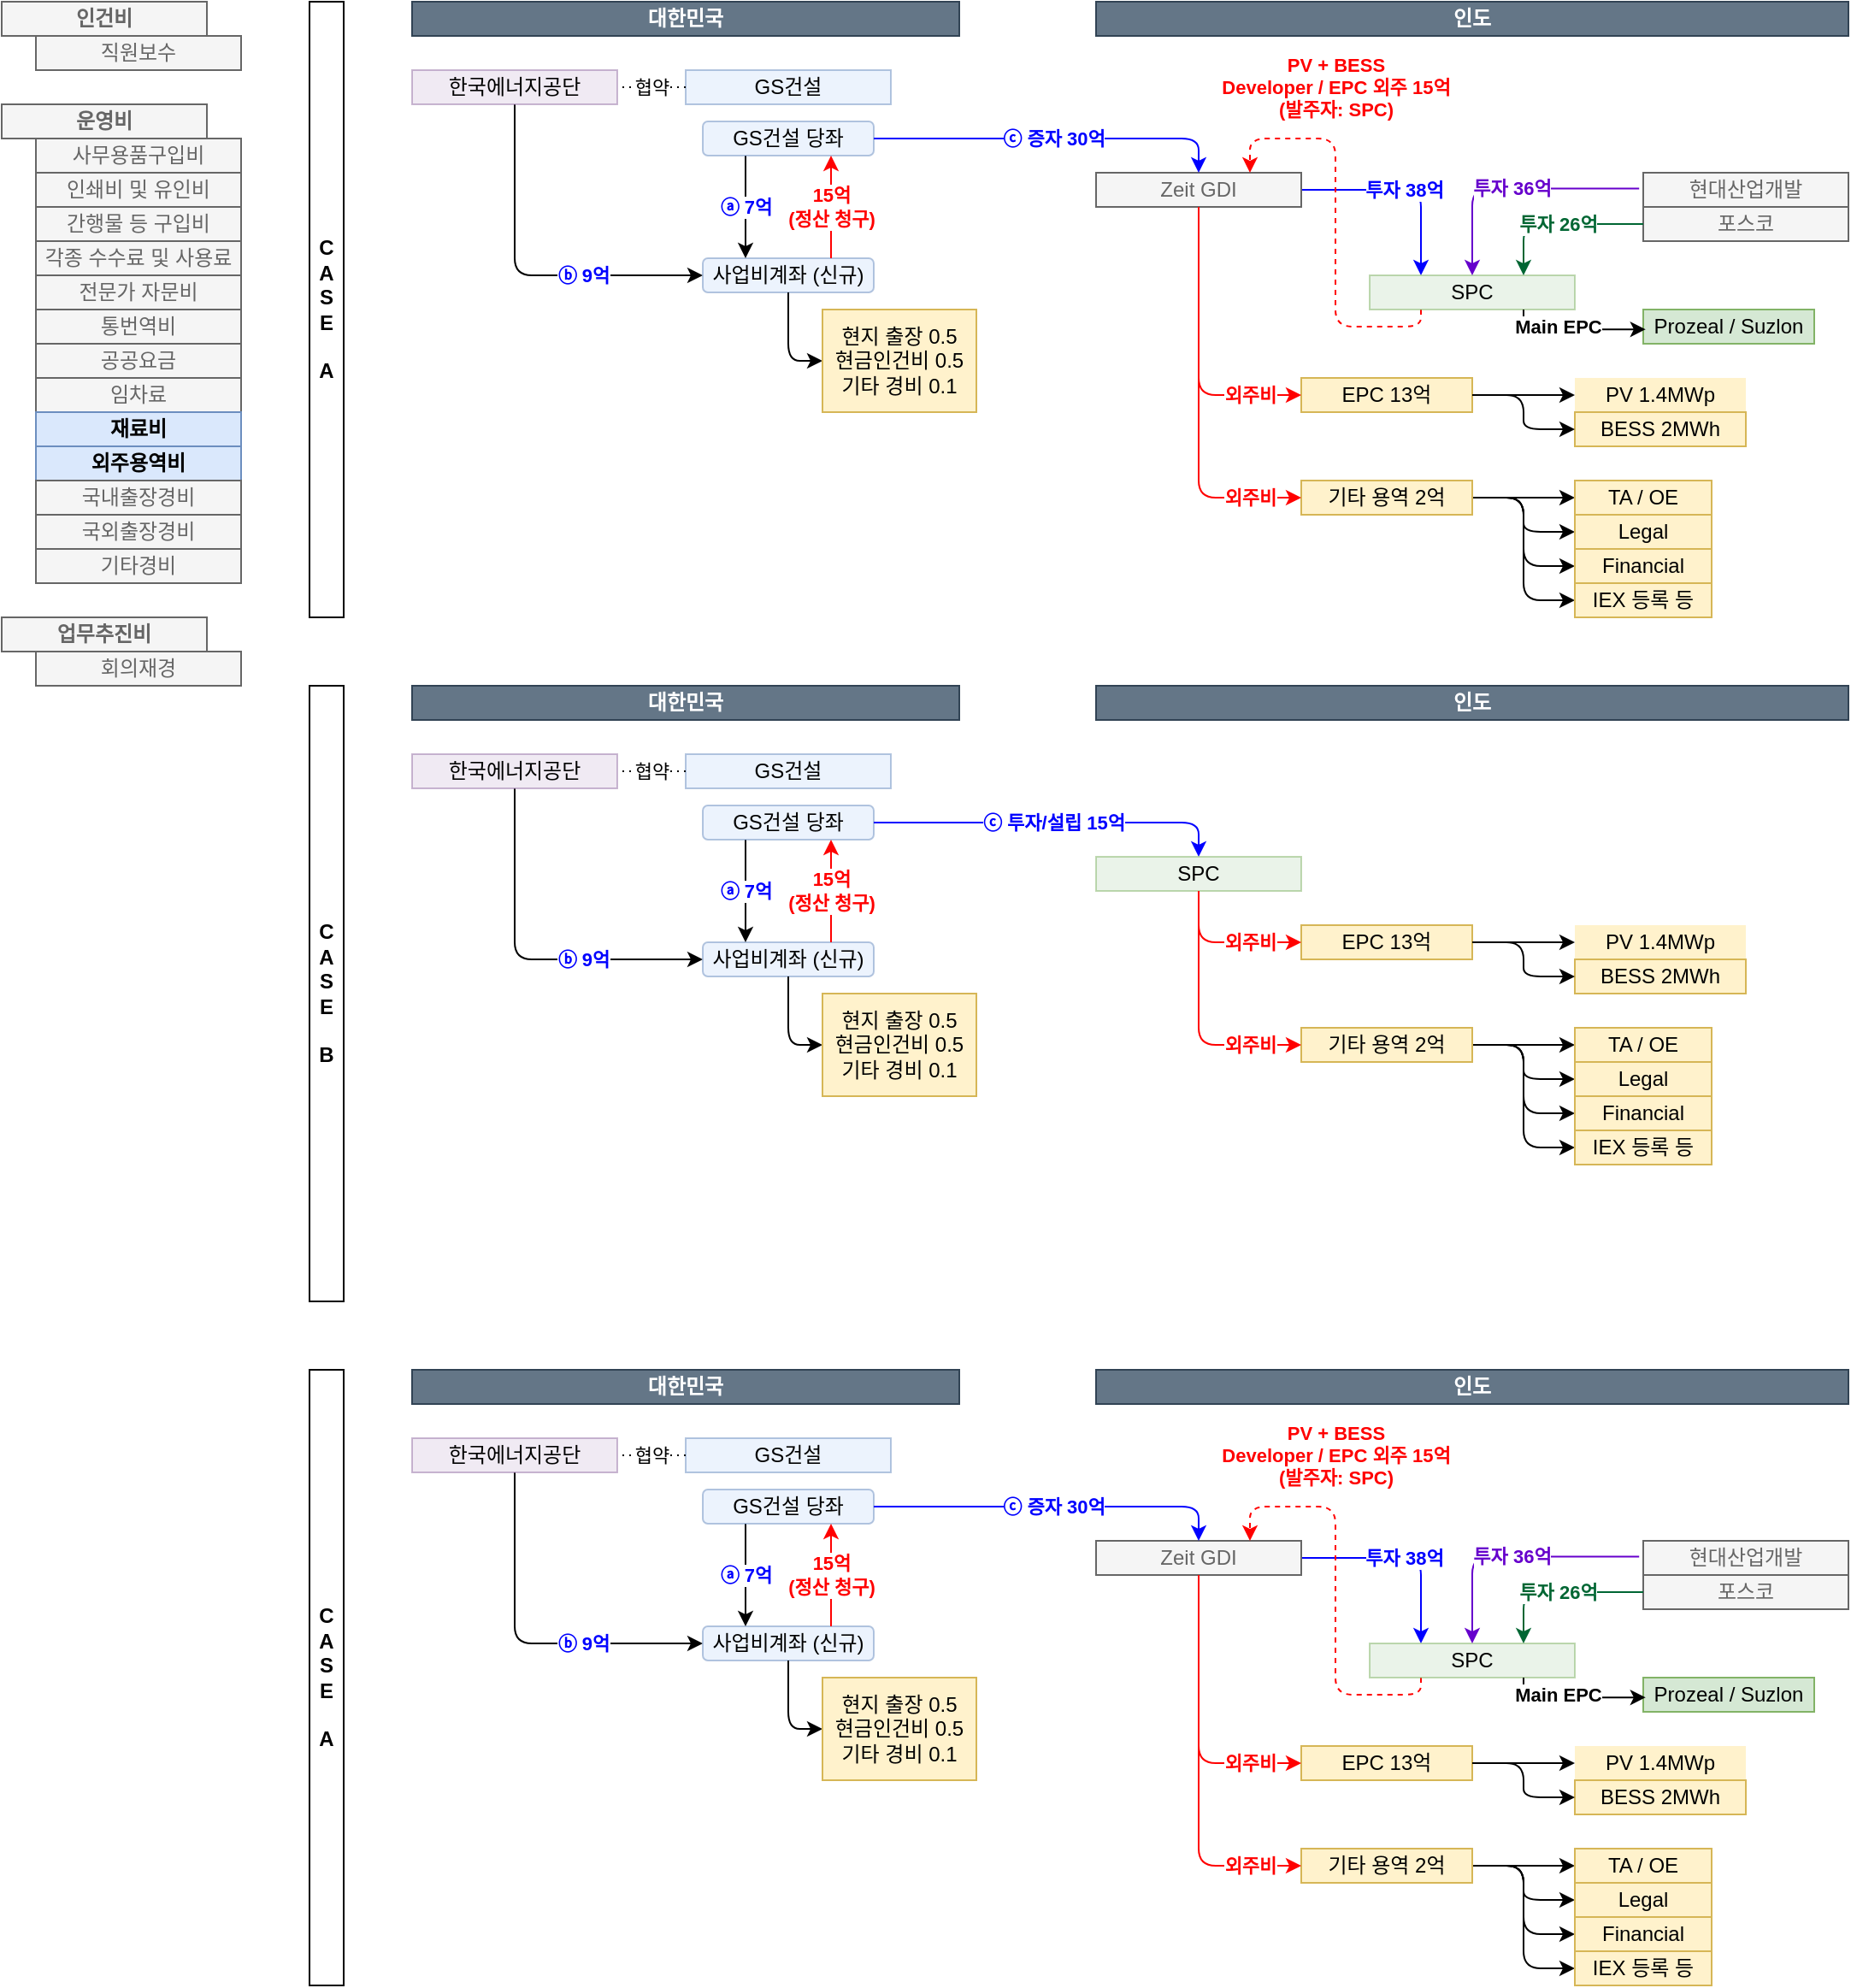 <mxfile version="28.0.7">
  <diagram name="페이지-1" id="1AdNS-nu4JP4UWB3tKoa">
    <mxGraphModel dx="2836" dy="1504" grid="1" gridSize="10" guides="1" tooltips="1" connect="1" arrows="1" fold="1" page="1" pageScale="1" pageWidth="827" pageHeight="1169" math="0" shadow="0">
      <root>
        <mxCell id="0" />
        <mxCell id="1" parent="0" />
        <mxCell id="M9BYVTbj44kcK9o-fu98-73" value="인건비" style="rounded=0;whiteSpace=wrap;html=1;fillColor=#f5f5f5;fontColor=#666666;strokeColor=#666666;fontStyle=1" vertex="1" parent="1">
          <mxGeometry x="80" y="60" width="120" height="20" as="geometry" />
        </mxCell>
        <mxCell id="M9BYVTbj44kcK9o-fu98-74" value="직원보수" style="rounded=0;whiteSpace=wrap;html=1;fillColor=#f5f5f5;fontColor=#666666;strokeColor=#666666;" vertex="1" parent="1">
          <mxGeometry x="100" y="80" width="120" height="20" as="geometry" />
        </mxCell>
        <mxCell id="M9BYVTbj44kcK9o-fu98-75" value="운영비" style="rounded=0;whiteSpace=wrap;html=1;fillColor=#f5f5f5;fontColor=#666666;strokeColor=#666666;fontStyle=1" vertex="1" parent="1">
          <mxGeometry x="80" y="120" width="120" height="20" as="geometry" />
        </mxCell>
        <mxCell id="M9BYVTbj44kcK9o-fu98-76" value="사무용품구입비" style="rounded=0;whiteSpace=wrap;html=1;fillColor=#f5f5f5;fontColor=#666666;strokeColor=#666666;" vertex="1" parent="1">
          <mxGeometry x="100" y="140" width="120" height="20" as="geometry" />
        </mxCell>
        <mxCell id="M9BYVTbj44kcK9o-fu98-77" value="인쇄비 및 유인비" style="rounded=0;whiteSpace=wrap;html=1;fillColor=#f5f5f5;fontColor=#666666;strokeColor=#666666;" vertex="1" parent="1">
          <mxGeometry x="100" y="160" width="120" height="20" as="geometry" />
        </mxCell>
        <mxCell id="M9BYVTbj44kcK9o-fu98-78" value="간행물 등 구입비" style="rounded=0;whiteSpace=wrap;html=1;fillColor=#f5f5f5;fontColor=#666666;strokeColor=#666666;" vertex="1" parent="1">
          <mxGeometry x="100" y="180" width="120" height="20" as="geometry" />
        </mxCell>
        <mxCell id="M9BYVTbj44kcK9o-fu98-79" value="각종 수수료 및 사용료" style="rounded=0;whiteSpace=wrap;html=1;fillColor=#f5f5f5;fontColor=#666666;strokeColor=#666666;" vertex="1" parent="1">
          <mxGeometry x="100" y="200" width="120" height="20" as="geometry" />
        </mxCell>
        <mxCell id="M9BYVTbj44kcK9o-fu98-80" value="전문가 자문비" style="rounded=0;whiteSpace=wrap;html=1;fillColor=#f5f5f5;fontColor=#666666;strokeColor=#666666;" vertex="1" parent="1">
          <mxGeometry x="100" y="220" width="120" height="20" as="geometry" />
        </mxCell>
        <mxCell id="M9BYVTbj44kcK9o-fu98-81" value="통번역비" style="rounded=0;whiteSpace=wrap;html=1;fillColor=#f5f5f5;fontColor=#666666;strokeColor=#666666;" vertex="1" parent="1">
          <mxGeometry x="100" y="240" width="120" height="20" as="geometry" />
        </mxCell>
        <mxCell id="M9BYVTbj44kcK9o-fu98-82" value="공공요금" style="rounded=0;whiteSpace=wrap;html=1;fillColor=#f5f5f5;fontColor=#666666;strokeColor=#666666;" vertex="1" parent="1">
          <mxGeometry x="100" y="260" width="120" height="20" as="geometry" />
        </mxCell>
        <mxCell id="M9BYVTbj44kcK9o-fu98-83" value="임차료" style="rounded=0;whiteSpace=wrap;html=1;fillColor=#f5f5f5;fontColor=#666666;strokeColor=#666666;" vertex="1" parent="1">
          <mxGeometry x="100" y="280" width="120" height="20" as="geometry" />
        </mxCell>
        <mxCell id="M9BYVTbj44kcK9o-fu98-84" value="재료비" style="rounded=0;whiteSpace=wrap;html=1;fillColor=#dae8fc;strokeColor=#6c8ebf;fontStyle=1" vertex="1" parent="1">
          <mxGeometry x="100" y="300" width="120" height="20" as="geometry" />
        </mxCell>
        <mxCell id="M9BYVTbj44kcK9o-fu98-85" value="외주용역비" style="rounded=0;whiteSpace=wrap;html=1;fillColor=#dae8fc;strokeColor=#6c8ebf;fontStyle=1" vertex="1" parent="1">
          <mxGeometry x="100" y="320" width="120" height="20" as="geometry" />
        </mxCell>
        <mxCell id="M9BYVTbj44kcK9o-fu98-86" value="국내출장경비" style="rounded=0;whiteSpace=wrap;html=1;fillColor=#f5f5f5;fontColor=#666666;strokeColor=#666666;" vertex="1" parent="1">
          <mxGeometry x="100" y="340" width="120" height="20" as="geometry" />
        </mxCell>
        <mxCell id="M9BYVTbj44kcK9o-fu98-87" value="국외출장경비" style="rounded=0;whiteSpace=wrap;html=1;fillColor=#f5f5f5;fontColor=#666666;strokeColor=#666666;" vertex="1" parent="1">
          <mxGeometry x="100" y="360" width="120" height="20" as="geometry" />
        </mxCell>
        <mxCell id="M9BYVTbj44kcK9o-fu98-88" value="기타경비" style="rounded=0;whiteSpace=wrap;html=1;fillColor=#f5f5f5;fontColor=#666666;strokeColor=#666666;" vertex="1" parent="1">
          <mxGeometry x="100" y="380" width="120" height="20" as="geometry" />
        </mxCell>
        <mxCell id="M9BYVTbj44kcK9o-fu98-89" value="업무추진비" style="rounded=0;whiteSpace=wrap;html=1;fillColor=#f5f5f5;fontColor=#666666;strokeColor=#666666;fontStyle=1" vertex="1" parent="1">
          <mxGeometry x="80" y="420" width="120" height="20" as="geometry" />
        </mxCell>
        <mxCell id="M9BYVTbj44kcK9o-fu98-90" value="회의재경" style="rounded=0;whiteSpace=wrap;html=1;fillColor=#f5f5f5;fontColor=#666666;strokeColor=#666666;" vertex="1" parent="1">
          <mxGeometry x="100" y="440" width="120" height="20" as="geometry" />
        </mxCell>
        <mxCell id="M9BYVTbj44kcK9o-fu98-91" value="GS건설" style="rounded=0;whiteSpace=wrap;html=1;fillColor=#dae8fc;strokeColor=#6c8ebf;opacity=50;" vertex="1" parent="1">
          <mxGeometry x="480" y="100" width="120" height="20" as="geometry" />
        </mxCell>
        <mxCell id="M9BYVTbj44kcK9o-fu98-92" value="ⓑ 9억" style="edgeStyle=orthogonalEdgeStyle;html=1;entryX=0;entryY=0.5;entryDx=0;entryDy=0;exitX=0.5;exitY=1;exitDx=0;exitDy=0;fontStyle=1;fontColor=#0000FF;" edge="1" parent="1" source="M9BYVTbj44kcK9o-fu98-93" target="M9BYVTbj44kcK9o-fu98-94">
          <mxGeometry x="0.333" relative="1" as="geometry">
            <mxPoint as="offset" />
          </mxGeometry>
        </mxCell>
        <mxCell id="M9BYVTbj44kcK9o-fu98-93" value="한국에너지공단" style="rounded=0;whiteSpace=wrap;html=1;fillColor=#e1d5e7;strokeColor=#9673a6;opacity=50;" vertex="1" parent="1">
          <mxGeometry x="320" y="100" width="120" height="20" as="geometry" />
        </mxCell>
        <mxCell id="M9BYVTbj44kcK9o-fu98-94" value="사업비계좌 (신규)" style="rounded=1;whiteSpace=wrap;html=1;fillColor=#dae8fc;strokeColor=#6c8ebf;opacity=50;" vertex="1" parent="1">
          <mxGeometry x="490" y="210" width="100" height="20" as="geometry" />
        </mxCell>
        <mxCell id="M9BYVTbj44kcK9o-fu98-95" value="ⓐ 7억" style="edgeStyle=none;html=1;fontStyle=1;fontColor=#0000FF;entryX=0.25;entryY=0;entryDx=0;entryDy=0;exitX=0.25;exitY=1;exitDx=0;exitDy=0;" edge="1" parent="1" source="M9BYVTbj44kcK9o-fu98-96" target="M9BYVTbj44kcK9o-fu98-94">
          <mxGeometry relative="1" as="geometry" />
        </mxCell>
        <mxCell id="M9BYVTbj44kcK9o-fu98-96" value="GS건설 당좌" style="rounded=1;whiteSpace=wrap;html=1;fillColor=#dae8fc;strokeColor=#6c8ebf;opacity=50;" vertex="1" parent="1">
          <mxGeometry x="490" y="130" width="100" height="20" as="geometry" />
        </mxCell>
        <mxCell id="M9BYVTbj44kcK9o-fu98-97" value="투자 38억" style="edgeStyle=orthogonalEdgeStyle;html=1;entryX=0.25;entryY=0;entryDx=0;entryDy=0;exitX=1;exitY=0.5;exitDx=0;exitDy=0;fontColor=#0000FF;strokeColor=#0000FF;fontStyle=1" edge="1" parent="1" source="M9BYVTbj44kcK9o-fu98-98" target="M9BYVTbj44kcK9o-fu98-105">
          <mxGeometry x="0.004" relative="1" as="geometry">
            <mxPoint as="offset" />
          </mxGeometry>
        </mxCell>
        <mxCell id="M9BYVTbj44kcK9o-fu98-98" value="Zeit GDI" style="rounded=0;whiteSpace=wrap;html=1;fillColor=#f5f5f5;fontColor=#666666;strokeColor=#666666;" vertex="1" parent="1">
          <mxGeometry x="720" y="160" width="120" height="20" as="geometry" />
        </mxCell>
        <mxCell id="M9BYVTbj44kcK9o-fu98-99" value="인도" style="rounded=0;whiteSpace=wrap;html=1;fillColor=#647687;fontColor=#ffffff;strokeColor=#314354;fontStyle=1" vertex="1" parent="1">
          <mxGeometry x="720" y="60" width="440" height="20" as="geometry" />
        </mxCell>
        <mxCell id="M9BYVTbj44kcK9o-fu98-100" value="C&lt;div&gt;A&lt;/div&gt;&lt;div&gt;S&lt;/div&gt;&lt;div&gt;E&lt;/div&gt;&lt;div&gt;&lt;br&gt;&lt;/div&gt;&lt;div&gt;A&lt;/div&gt;" style="rounded=0;whiteSpace=wrap;html=1;fontStyle=1;" vertex="1" parent="1">
          <mxGeometry x="260" y="60" width="20" height="360" as="geometry" />
        </mxCell>
        <mxCell id="M9BYVTbj44kcK9o-fu98-101" value="협약" style="endArrow=none;dashed=1;html=1;dashPattern=1 3;strokeWidth=1;entryX=1;entryY=0.5;entryDx=0;entryDy=0;exitX=0;exitY=0.5;exitDx=0;exitDy=0;" edge="1" parent="1" source="M9BYVTbj44kcK9o-fu98-91" target="M9BYVTbj44kcK9o-fu98-93">
          <mxGeometry width="50" height="50" relative="1" as="geometry">
            <mxPoint x="630" y="150" as="sourcePoint" />
            <mxPoint x="680" y="100" as="targetPoint" />
          </mxGeometry>
        </mxCell>
        <mxCell id="M9BYVTbj44kcK9o-fu98-102" value="ⓒ 증자 30억" style="edgeStyle=orthogonalEdgeStyle;html=1;exitX=1;exitY=0.5;exitDx=0;exitDy=0;entryX=0.5;entryY=0;entryDx=0;entryDy=0;strokeColor=#0000FF;fontColor=#0000FF;fontStyle=1" edge="1" parent="1" source="M9BYVTbj44kcK9o-fu98-96" target="M9BYVTbj44kcK9o-fu98-98">
          <mxGeometry x="0.002" relative="1" as="geometry">
            <mxPoint x="600" y="230" as="sourcePoint" />
            <mxPoint x="900" y="230" as="targetPoint" />
            <Array as="points">
              <mxPoint x="780" y="140" />
            </Array>
            <mxPoint as="offset" />
          </mxGeometry>
        </mxCell>
        <mxCell id="M9BYVTbj44kcK9o-fu98-103" value="&lt;b&gt;15억&lt;/b&gt;&lt;div&gt;&lt;b&gt;(정산 청구)&lt;/b&gt;&lt;/div&gt;" style="edgeStyle=none;html=1;entryX=0.75;entryY=1;entryDx=0;entryDy=0;exitX=0.75;exitY=0;exitDx=0;exitDy=0;strokeColor=#FF0000;fontColor=#FF0000;" edge="1" parent="1" source="M9BYVTbj44kcK9o-fu98-94" target="M9BYVTbj44kcK9o-fu98-96">
          <mxGeometry relative="1" as="geometry" />
        </mxCell>
        <mxCell id="M9BYVTbj44kcK9o-fu98-104" value="PV + BESS&lt;div&gt;Developer / EPC 외주 15억&lt;/div&gt;&lt;div&gt;(발주자: SPC)&lt;/div&gt;" style="edgeStyle=orthogonalEdgeStyle;html=1;entryX=0.75;entryY=0;entryDx=0;entryDy=0;exitX=0.25;exitY=1;exitDx=0;exitDy=0;dashed=1;strokeColor=#FF0000;fontColor=#FF0000;fontStyle=1" edge="1" parent="1" source="M9BYVTbj44kcK9o-fu98-105" target="M9BYVTbj44kcK9o-fu98-98">
          <mxGeometry x="0.417" y="-30" relative="1" as="geometry">
            <mxPoint x="960" y="220" as="sourcePoint" />
            <mxPoint x="810" y="150" as="targetPoint" />
            <Array as="points">
              <mxPoint x="910" y="250" />
              <mxPoint x="860" y="250" />
              <mxPoint x="860" y="140" />
              <mxPoint x="810" y="140" />
            </Array>
            <mxPoint as="offset" />
          </mxGeometry>
        </mxCell>
        <mxCell id="M9BYVTbj44kcK9o-fu98-105" value="SPC" style="rounded=0;whiteSpace=wrap;html=1;fillColor=#d5e8d4;strokeColor=#82b366;opacity=50;" vertex="1" parent="1">
          <mxGeometry x="880" y="220" width="120" height="20" as="geometry" />
        </mxCell>
        <mxCell id="M9BYVTbj44kcK9o-fu98-106" value="현대산업개발" style="rounded=0;whiteSpace=wrap;html=1;fillColor=#f5f5f5;fontColor=#666666;strokeColor=#666666;" vertex="1" parent="1">
          <mxGeometry x="1040" y="160" width="120" height="20" as="geometry" />
        </mxCell>
        <mxCell id="M9BYVTbj44kcK9o-fu98-107" value="투자 36억" style="edgeStyle=orthogonalEdgeStyle;html=1;entryX=0.5;entryY=0;entryDx=0;entryDy=0;exitX=-0.02;exitY=0.46;exitDx=0;exitDy=0;exitPerimeter=0;strokeColor=#6600CC;fontColor=#6600CC;fontStyle=1" edge="1" parent="1" source="M9BYVTbj44kcK9o-fu98-106" target="M9BYVTbj44kcK9o-fu98-105">
          <mxGeometry x="0.003" relative="1" as="geometry">
            <mxPoint x="850" y="180" as="sourcePoint" />
            <mxPoint x="880" y="230" as="targetPoint" />
            <mxPoint as="offset" />
          </mxGeometry>
        </mxCell>
        <mxCell id="M9BYVTbj44kcK9o-fu98-108" value="대한민국" style="rounded=0;whiteSpace=wrap;html=1;fillColor=#647687;fontColor=#ffffff;strokeColor=#314354;fontStyle=1" vertex="1" parent="1">
          <mxGeometry x="320" y="60" width="320" height="20" as="geometry" />
        </mxCell>
        <mxCell id="M9BYVTbj44kcK9o-fu98-109" value="PV 1.4MWp" style="rounded=0;whiteSpace=wrap;html=1;fillColor=#fff2cc;strokeColor=none;strokeWidth=1;" vertex="1" parent="1">
          <mxGeometry x="1000" y="280" width="100" height="20" as="geometry" />
        </mxCell>
        <mxCell id="M9BYVTbj44kcK9o-fu98-110" value="BESS 2MWh" style="rounded=0;whiteSpace=wrap;html=1;fillColor=#fff2cc;strokeColor=#d6b656;" vertex="1" parent="1">
          <mxGeometry x="1000" y="300" width="100" height="20" as="geometry" />
        </mxCell>
        <mxCell id="M9BYVTbj44kcK9o-fu98-111" style="edgeStyle=none;html=1;" edge="1" parent="1" source="M9BYVTbj44kcK9o-fu98-115" target="M9BYVTbj44kcK9o-fu98-116">
          <mxGeometry relative="1" as="geometry" />
        </mxCell>
        <mxCell id="M9BYVTbj44kcK9o-fu98-112" style="edgeStyle=orthogonalEdgeStyle;html=1;entryX=0;entryY=0.5;entryDx=0;entryDy=0;" edge="1" parent="1" source="M9BYVTbj44kcK9o-fu98-115" target="M9BYVTbj44kcK9o-fu98-118">
          <mxGeometry relative="1" as="geometry" />
        </mxCell>
        <mxCell id="M9BYVTbj44kcK9o-fu98-113" style="edgeStyle=orthogonalEdgeStyle;html=1;entryX=0;entryY=0.5;entryDx=0;entryDy=0;" edge="1" parent="1" source="M9BYVTbj44kcK9o-fu98-115" target="M9BYVTbj44kcK9o-fu98-117">
          <mxGeometry relative="1" as="geometry" />
        </mxCell>
        <mxCell id="M9BYVTbj44kcK9o-fu98-114" style="edgeStyle=orthogonalEdgeStyle;html=1;entryX=0;entryY=0.5;entryDx=0;entryDy=0;" edge="1" parent="1" source="M9BYVTbj44kcK9o-fu98-115" target="M9BYVTbj44kcK9o-fu98-119">
          <mxGeometry relative="1" as="geometry" />
        </mxCell>
        <mxCell id="M9BYVTbj44kcK9o-fu98-115" value="기타 용역 2억" style="rounded=0;whiteSpace=wrap;html=1;fillColor=#fff2cc;strokeColor=#d6b656;" vertex="1" parent="1">
          <mxGeometry x="840" y="340" width="100" height="20" as="geometry" />
        </mxCell>
        <mxCell id="M9BYVTbj44kcK9o-fu98-116" value="TA / OE" style="rounded=0;whiteSpace=wrap;html=1;fillColor=#fff2cc;strokeColor=#d6b656;" vertex="1" parent="1">
          <mxGeometry x="1000" y="340" width="80" height="20" as="geometry" />
        </mxCell>
        <mxCell id="M9BYVTbj44kcK9o-fu98-117" value="Financial" style="rounded=0;whiteSpace=wrap;html=1;fillColor=#fff2cc;strokeColor=#d6b656;" vertex="1" parent="1">
          <mxGeometry x="1000" y="380" width="80" height="20" as="geometry" />
        </mxCell>
        <mxCell id="M9BYVTbj44kcK9o-fu98-118" value="Legal" style="rounded=0;whiteSpace=wrap;html=1;fillColor=#fff2cc;strokeColor=#d6b656;" vertex="1" parent="1">
          <mxGeometry x="1000" y="360" width="80" height="20" as="geometry" />
        </mxCell>
        <mxCell id="M9BYVTbj44kcK9o-fu98-119" value="IEX 등록 등" style="rounded=0;whiteSpace=wrap;html=1;fillColor=#fff2cc;strokeColor=#d6b656;" vertex="1" parent="1">
          <mxGeometry x="1000" y="400" width="80" height="20" as="geometry" />
        </mxCell>
        <mxCell id="M9BYVTbj44kcK9o-fu98-120" value="EPC 13억" style="rounded=0;whiteSpace=wrap;html=1;fillColor=#fff2cc;strokeColor=#d6b656;" vertex="1" parent="1">
          <mxGeometry x="840" y="280" width="100" height="20" as="geometry" />
        </mxCell>
        <mxCell id="M9BYVTbj44kcK9o-fu98-121" style="edgeStyle=orthogonalEdgeStyle;html=1;entryX=0;entryY=0.5;entryDx=0;entryDy=0;exitX=1;exitY=0.5;exitDx=0;exitDy=0;" edge="1" parent="1" source="M9BYVTbj44kcK9o-fu98-120" target="M9BYVTbj44kcK9o-fu98-110">
          <mxGeometry relative="1" as="geometry">
            <mxPoint x="950" y="360" as="sourcePoint" />
            <mxPoint x="1010" y="380" as="targetPoint" />
          </mxGeometry>
        </mxCell>
        <mxCell id="M9BYVTbj44kcK9o-fu98-122" style="edgeStyle=orthogonalEdgeStyle;html=1;entryX=0;entryY=0.5;entryDx=0;entryDy=0;exitX=1;exitY=0.5;exitDx=0;exitDy=0;" edge="1" parent="1" source="M9BYVTbj44kcK9o-fu98-120" target="M9BYVTbj44kcK9o-fu98-109">
          <mxGeometry relative="1" as="geometry">
            <mxPoint x="950" y="300" as="sourcePoint" />
            <mxPoint x="990" y="320" as="targetPoint" />
          </mxGeometry>
        </mxCell>
        <mxCell id="M9BYVTbj44kcK9o-fu98-123" value="외주비" style="edgeStyle=orthogonalEdgeStyle;html=1;entryX=0;entryY=0.5;entryDx=0;entryDy=0;exitX=0.5;exitY=1;exitDx=0;exitDy=0;strokeColor=#FF0000;fontStyle=1;fontColor=#FF0000;" edge="1" parent="1" source="M9BYVTbj44kcK9o-fu98-98" target="M9BYVTbj44kcK9o-fu98-120">
          <mxGeometry x="0.647" relative="1" as="geometry">
            <mxPoint x="820" y="270" as="sourcePoint" />
            <mxPoint x="1010" y="310" as="targetPoint" />
            <Array as="points">
              <mxPoint x="780" y="290" />
            </Array>
            <mxPoint as="offset" />
          </mxGeometry>
        </mxCell>
        <mxCell id="M9BYVTbj44kcK9o-fu98-124" value="외주비" style="edgeStyle=orthogonalEdgeStyle;html=1;entryX=0;entryY=0.5;entryDx=0;entryDy=0;exitX=0.5;exitY=1;exitDx=0;exitDy=0;strokeColor=#FF0000;fontStyle=1;fontColor=#FF0000;" edge="1" parent="1" source="M9BYVTbj44kcK9o-fu98-98" target="M9BYVTbj44kcK9o-fu98-115">
          <mxGeometry x="0.739" relative="1" as="geometry">
            <mxPoint x="780" y="270" as="sourcePoint" />
            <mxPoint x="810" y="310" as="targetPoint" />
            <mxPoint as="offset" />
          </mxGeometry>
        </mxCell>
        <mxCell id="M9BYVTbj44kcK9o-fu98-125" value="포스코" style="rounded=0;whiteSpace=wrap;html=1;fillColor=#f5f5f5;fontColor=#666666;strokeColor=#666666;" vertex="1" parent="1">
          <mxGeometry x="1040" y="180" width="120" height="20" as="geometry" />
        </mxCell>
        <mxCell id="M9BYVTbj44kcK9o-fu98-126" value="투자 26억" style="edgeStyle=orthogonalEdgeStyle;html=1;entryX=0.75;entryY=0;entryDx=0;entryDy=0;exitX=0;exitY=0.5;exitDx=0;exitDy=0;strokeColor=#006633;fontColor=#006633;fontStyle=1" edge="1" parent="1" source="M9BYVTbj44kcK9o-fu98-125" target="M9BYVTbj44kcK9o-fu98-105">
          <mxGeometry x="0.003" relative="1" as="geometry">
            <mxPoint x="1048" y="179" as="sourcePoint" />
            <mxPoint x="950" y="230" as="targetPoint" />
            <mxPoint as="offset" />
          </mxGeometry>
        </mxCell>
        <mxCell id="M9BYVTbj44kcK9o-fu98-127" value="Prozeal / Suzlon" style="rounded=0;whiteSpace=wrap;html=1;fillColor=#d5e8d4;strokeColor=#82b366;" vertex="1" parent="1">
          <mxGeometry x="1040" y="240" width="100" height="20" as="geometry" />
        </mxCell>
        <mxCell id="M9BYVTbj44kcK9o-fu98-128" value="Main EPC" style="edgeStyle=orthogonalEdgeStyle;html=1;entryX=0.014;entryY=0.579;entryDx=0;entryDy=0;entryPerimeter=0;exitX=0.75;exitY=1;exitDx=0;exitDy=0;fontStyle=1" edge="1" parent="1" source="M9BYVTbj44kcK9o-fu98-105" target="M9BYVTbj44kcK9o-fu98-127">
          <mxGeometry x="-0.238" y="2" relative="1" as="geometry">
            <Array as="points">
              <mxPoint x="970" y="252" />
            </Array>
            <mxPoint as="offset" />
          </mxGeometry>
        </mxCell>
        <mxCell id="M9BYVTbj44kcK9o-fu98-129" value="" style="edgeStyle=orthogonalEdgeStyle;html=1;entryX=0;entryY=0.5;entryDx=0;entryDy=0;fontStyle=1;exitX=0.5;exitY=1;exitDx=0;exitDy=0;" edge="1" parent="1" source="M9BYVTbj44kcK9o-fu98-94" target="M9BYVTbj44kcK9o-fu98-130">
          <mxGeometry relative="1" as="geometry">
            <mxPoint x="520" y="260" as="sourcePoint" />
          </mxGeometry>
        </mxCell>
        <mxCell id="M9BYVTbj44kcK9o-fu98-130" value="현지 출장 0.5&lt;div&gt;현금인건비 0.5&lt;/div&gt;&lt;div&gt;기타 경비 0.1&lt;/div&gt;" style="rounded=0;whiteSpace=wrap;html=1;fillColor=#fff2cc;strokeColor=#d6b656;" vertex="1" parent="1">
          <mxGeometry x="560" y="240" width="90" height="60" as="geometry" />
        </mxCell>
        <mxCell id="M9BYVTbj44kcK9o-fu98-131" value="C&lt;div&gt;A&lt;/div&gt;&lt;div&gt;S&lt;/div&gt;&lt;div&gt;E&lt;/div&gt;&lt;div&gt;&lt;br&gt;&lt;/div&gt;&lt;div&gt;B&lt;/div&gt;" style="rounded=0;whiteSpace=wrap;html=1;fontStyle=1;" vertex="1" parent="1">
          <mxGeometry x="260" y="460" width="20" height="360" as="geometry" />
        </mxCell>
        <mxCell id="M9BYVTbj44kcK9o-fu98-132" value="GS건설" style="rounded=0;whiteSpace=wrap;html=1;fillColor=#dae8fc;strokeColor=#6c8ebf;opacity=50;" vertex="1" parent="1">
          <mxGeometry x="480" y="500" width="120" height="20" as="geometry" />
        </mxCell>
        <mxCell id="M9BYVTbj44kcK9o-fu98-133" value="ⓑ 9억" style="edgeStyle=orthogonalEdgeStyle;html=1;entryX=0;entryY=0.5;entryDx=0;entryDy=0;exitX=0.5;exitY=1;exitDx=0;exitDy=0;fontStyle=1;fontColor=#0000FF;" edge="1" parent="1" source="M9BYVTbj44kcK9o-fu98-134" target="M9BYVTbj44kcK9o-fu98-135">
          <mxGeometry x="0.333" relative="1" as="geometry">
            <mxPoint as="offset" />
          </mxGeometry>
        </mxCell>
        <mxCell id="M9BYVTbj44kcK9o-fu98-134" value="한국에너지공단" style="rounded=0;whiteSpace=wrap;html=1;fillColor=#e1d5e7;strokeColor=#9673a6;opacity=50;" vertex="1" parent="1">
          <mxGeometry x="320" y="500" width="120" height="20" as="geometry" />
        </mxCell>
        <mxCell id="M9BYVTbj44kcK9o-fu98-135" value="사업비계좌 (신규)" style="rounded=1;whiteSpace=wrap;html=1;fillColor=#dae8fc;strokeColor=#6c8ebf;opacity=50;" vertex="1" parent="1">
          <mxGeometry x="490" y="610" width="100" height="20" as="geometry" />
        </mxCell>
        <mxCell id="M9BYVTbj44kcK9o-fu98-136" value="ⓐ 7억" style="edgeStyle=none;html=1;fontStyle=1;fontColor=#0000FF;entryX=0.25;entryY=0;entryDx=0;entryDy=0;exitX=0.25;exitY=1;exitDx=0;exitDy=0;" edge="1" parent="1" source="M9BYVTbj44kcK9o-fu98-137" target="M9BYVTbj44kcK9o-fu98-135">
          <mxGeometry relative="1" as="geometry" />
        </mxCell>
        <mxCell id="M9BYVTbj44kcK9o-fu98-137" value="GS건설 당좌" style="rounded=1;whiteSpace=wrap;html=1;fillColor=#dae8fc;strokeColor=#6c8ebf;opacity=50;" vertex="1" parent="1">
          <mxGeometry x="490" y="530" width="100" height="20" as="geometry" />
        </mxCell>
        <mxCell id="M9BYVTbj44kcK9o-fu98-138" value="인도" style="rounded=0;whiteSpace=wrap;html=1;fillColor=#647687;fontColor=#ffffff;strokeColor=#314354;fontStyle=1" vertex="1" parent="1">
          <mxGeometry x="720" y="460" width="440" height="20" as="geometry" />
        </mxCell>
        <mxCell id="M9BYVTbj44kcK9o-fu98-139" value="협약" style="endArrow=none;dashed=1;html=1;dashPattern=1 3;strokeWidth=1;entryX=1;entryY=0.5;entryDx=0;entryDy=0;exitX=0;exitY=0.5;exitDx=0;exitDy=0;" edge="1" parent="1" source="M9BYVTbj44kcK9o-fu98-132" target="M9BYVTbj44kcK9o-fu98-134">
          <mxGeometry width="50" height="50" relative="1" as="geometry">
            <mxPoint x="630" y="550" as="sourcePoint" />
            <mxPoint x="680" y="500" as="targetPoint" />
          </mxGeometry>
        </mxCell>
        <mxCell id="M9BYVTbj44kcK9o-fu98-140" value="ⓒ 투자/설립 15억" style="edgeStyle=orthogonalEdgeStyle;html=1;exitX=1;exitY=0.5;exitDx=0;exitDy=0;entryX=0.5;entryY=0;entryDx=0;entryDy=0;strokeColor=#0000FF;fontColor=#0000FF;fontStyle=1" edge="1" parent="1" source="M9BYVTbj44kcK9o-fu98-137" target="M9BYVTbj44kcK9o-fu98-142">
          <mxGeometry x="0.002" relative="1" as="geometry">
            <mxPoint x="600" y="630" as="sourcePoint" />
            <mxPoint x="780" y="560" as="targetPoint" />
            <Array as="points">
              <mxPoint x="780" y="540" />
            </Array>
            <mxPoint as="offset" />
          </mxGeometry>
        </mxCell>
        <mxCell id="M9BYVTbj44kcK9o-fu98-141" value="&lt;b&gt;15억&lt;/b&gt;&lt;div&gt;&lt;b&gt;(정산 청구)&lt;/b&gt;&lt;/div&gt;" style="edgeStyle=none;html=1;entryX=0.75;entryY=1;entryDx=0;entryDy=0;exitX=0.75;exitY=0;exitDx=0;exitDy=0;strokeColor=#FF0000;fontColor=#FF0000;" edge="1" parent="1" source="M9BYVTbj44kcK9o-fu98-135" target="M9BYVTbj44kcK9o-fu98-137">
          <mxGeometry relative="1" as="geometry" />
        </mxCell>
        <mxCell id="M9BYVTbj44kcK9o-fu98-142" value="SPC" style="rounded=0;whiteSpace=wrap;html=1;fillColor=#d5e8d4;strokeColor=#82b366;opacity=50;" vertex="1" parent="1">
          <mxGeometry x="720" y="560" width="120" height="20" as="geometry" />
        </mxCell>
        <mxCell id="M9BYVTbj44kcK9o-fu98-143" value="대한민국" style="rounded=0;whiteSpace=wrap;html=1;fillColor=#647687;fontColor=#ffffff;strokeColor=#314354;fontStyle=1" vertex="1" parent="1">
          <mxGeometry x="320" y="460" width="320" height="20" as="geometry" />
        </mxCell>
        <mxCell id="M9BYVTbj44kcK9o-fu98-144" value="PV 1.4MWp" style="rounded=0;whiteSpace=wrap;html=1;fillColor=#fff2cc;strokeColor=none;strokeWidth=1;" vertex="1" parent="1">
          <mxGeometry x="1000" y="600" width="100" height="20" as="geometry" />
        </mxCell>
        <mxCell id="M9BYVTbj44kcK9o-fu98-145" value="BESS 2MWh" style="rounded=0;whiteSpace=wrap;html=1;fillColor=#fff2cc;strokeColor=#d6b656;" vertex="1" parent="1">
          <mxGeometry x="1000" y="620" width="100" height="20" as="geometry" />
        </mxCell>
        <mxCell id="M9BYVTbj44kcK9o-fu98-146" style="edgeStyle=none;html=1;" edge="1" parent="1" source="M9BYVTbj44kcK9o-fu98-150" target="M9BYVTbj44kcK9o-fu98-151">
          <mxGeometry relative="1" as="geometry" />
        </mxCell>
        <mxCell id="M9BYVTbj44kcK9o-fu98-147" style="edgeStyle=orthogonalEdgeStyle;html=1;entryX=0;entryY=0.5;entryDx=0;entryDy=0;" edge="1" parent="1" source="M9BYVTbj44kcK9o-fu98-150" target="M9BYVTbj44kcK9o-fu98-153">
          <mxGeometry relative="1" as="geometry" />
        </mxCell>
        <mxCell id="M9BYVTbj44kcK9o-fu98-148" style="edgeStyle=orthogonalEdgeStyle;html=1;entryX=0;entryY=0.5;entryDx=0;entryDy=0;" edge="1" parent="1" source="M9BYVTbj44kcK9o-fu98-150" target="M9BYVTbj44kcK9o-fu98-152">
          <mxGeometry relative="1" as="geometry" />
        </mxCell>
        <mxCell id="M9BYVTbj44kcK9o-fu98-149" style="edgeStyle=orthogonalEdgeStyle;html=1;entryX=0;entryY=0.5;entryDx=0;entryDy=0;" edge="1" parent="1" source="M9BYVTbj44kcK9o-fu98-150" target="M9BYVTbj44kcK9o-fu98-154">
          <mxGeometry relative="1" as="geometry" />
        </mxCell>
        <mxCell id="M9BYVTbj44kcK9o-fu98-150" value="기타 용역 2억" style="rounded=0;whiteSpace=wrap;html=1;fillColor=#fff2cc;strokeColor=#d6b656;" vertex="1" parent="1">
          <mxGeometry x="840" y="660" width="100" height="20" as="geometry" />
        </mxCell>
        <mxCell id="M9BYVTbj44kcK9o-fu98-151" value="TA / OE" style="rounded=0;whiteSpace=wrap;html=1;fillColor=#fff2cc;strokeColor=#d6b656;" vertex="1" parent="1">
          <mxGeometry x="1000" y="660" width="80" height="20" as="geometry" />
        </mxCell>
        <mxCell id="M9BYVTbj44kcK9o-fu98-152" value="Financial" style="rounded=0;whiteSpace=wrap;html=1;fillColor=#fff2cc;strokeColor=#d6b656;" vertex="1" parent="1">
          <mxGeometry x="1000" y="700" width="80" height="20" as="geometry" />
        </mxCell>
        <mxCell id="M9BYVTbj44kcK9o-fu98-153" value="Legal" style="rounded=0;whiteSpace=wrap;html=1;fillColor=#fff2cc;strokeColor=#d6b656;" vertex="1" parent="1">
          <mxGeometry x="1000" y="680" width="80" height="20" as="geometry" />
        </mxCell>
        <mxCell id="M9BYVTbj44kcK9o-fu98-154" value="IEX 등록 등" style="rounded=0;whiteSpace=wrap;html=1;fillColor=#fff2cc;strokeColor=#d6b656;" vertex="1" parent="1">
          <mxGeometry x="1000" y="720" width="80" height="20" as="geometry" />
        </mxCell>
        <mxCell id="M9BYVTbj44kcK9o-fu98-155" value="EPC 13억" style="rounded=0;whiteSpace=wrap;html=1;fillColor=#fff2cc;strokeColor=#d6b656;" vertex="1" parent="1">
          <mxGeometry x="840" y="600" width="100" height="20" as="geometry" />
        </mxCell>
        <mxCell id="M9BYVTbj44kcK9o-fu98-156" style="edgeStyle=orthogonalEdgeStyle;html=1;entryX=0;entryY=0.5;entryDx=0;entryDy=0;exitX=1;exitY=0.5;exitDx=0;exitDy=0;" edge="1" parent="1" source="M9BYVTbj44kcK9o-fu98-155" target="M9BYVTbj44kcK9o-fu98-145">
          <mxGeometry relative="1" as="geometry">
            <mxPoint x="950" y="680" as="sourcePoint" />
            <mxPoint x="1010" y="700" as="targetPoint" />
          </mxGeometry>
        </mxCell>
        <mxCell id="M9BYVTbj44kcK9o-fu98-157" style="edgeStyle=orthogonalEdgeStyle;html=1;entryX=0;entryY=0.5;entryDx=0;entryDy=0;exitX=1;exitY=0.5;exitDx=0;exitDy=0;" edge="1" parent="1" source="M9BYVTbj44kcK9o-fu98-155" target="M9BYVTbj44kcK9o-fu98-144">
          <mxGeometry relative="1" as="geometry">
            <mxPoint x="950" y="620" as="sourcePoint" />
            <mxPoint x="990" y="640" as="targetPoint" />
          </mxGeometry>
        </mxCell>
        <mxCell id="M9BYVTbj44kcK9o-fu98-158" value="외주비" style="edgeStyle=orthogonalEdgeStyle;html=1;entryX=0;entryY=0.5;entryDx=0;entryDy=0;strokeColor=#FF0000;fontStyle=1;exitX=0.5;exitY=1;exitDx=0;exitDy=0;fontColor=#FF0000;" edge="1" parent="1" source="M9BYVTbj44kcK9o-fu98-142" target="M9BYVTbj44kcK9o-fu98-155">
          <mxGeometry x="0.333" relative="1" as="geometry">
            <mxPoint x="780" y="580" as="sourcePoint" />
            <mxPoint x="1010" y="710" as="targetPoint" />
            <Array as="points">
              <mxPoint x="780" y="610" />
            </Array>
            <mxPoint as="offset" />
          </mxGeometry>
        </mxCell>
        <mxCell id="M9BYVTbj44kcK9o-fu98-159" value="외주비" style="edgeStyle=orthogonalEdgeStyle;html=1;entryX=0;entryY=0.5;entryDx=0;entryDy=0;exitX=0.5;exitY=1;exitDx=0;exitDy=0;strokeColor=#FF0000;fontStyle=1;fontColor=#FF0000;" edge="1" parent="1" source="M9BYVTbj44kcK9o-fu98-142" target="M9BYVTbj44kcK9o-fu98-150">
          <mxGeometry x="0.6" relative="1" as="geometry">
            <mxPoint x="780" y="580" as="sourcePoint" />
            <mxPoint x="810" y="710" as="targetPoint" />
            <Array as="points">
              <mxPoint x="780" y="670" />
            </Array>
            <mxPoint as="offset" />
          </mxGeometry>
        </mxCell>
        <mxCell id="M9BYVTbj44kcK9o-fu98-160" value="" style="edgeStyle=orthogonalEdgeStyle;html=1;entryX=0;entryY=0.5;entryDx=0;entryDy=0;fontStyle=1;exitX=0.5;exitY=1;exitDx=0;exitDy=0;" edge="1" parent="1" source="M9BYVTbj44kcK9o-fu98-135" target="M9BYVTbj44kcK9o-fu98-161">
          <mxGeometry relative="1" as="geometry">
            <mxPoint x="520" y="660" as="sourcePoint" />
          </mxGeometry>
        </mxCell>
        <mxCell id="M9BYVTbj44kcK9o-fu98-161" value="현지 출장 0.5&lt;div&gt;현금인건비 0.5&lt;/div&gt;&lt;div&gt;기타 경비 0.1&lt;/div&gt;" style="rounded=0;whiteSpace=wrap;html=1;fillColor=#fff2cc;strokeColor=#d6b656;" vertex="1" parent="1">
          <mxGeometry x="560" y="640" width="90" height="60" as="geometry" />
        </mxCell>
        <mxCell id="M9BYVTbj44kcK9o-fu98-162" value="GS건설" style="rounded=0;whiteSpace=wrap;html=1;fillColor=#dae8fc;strokeColor=#6c8ebf;opacity=50;" vertex="1" parent="1">
          <mxGeometry x="480" y="900" width="120" height="20" as="geometry" />
        </mxCell>
        <mxCell id="M9BYVTbj44kcK9o-fu98-163" value="ⓑ 9억" style="edgeStyle=orthogonalEdgeStyle;html=1;entryX=0;entryY=0.5;entryDx=0;entryDy=0;exitX=0.5;exitY=1;exitDx=0;exitDy=0;fontStyle=1;fontColor=#0000FF;" edge="1" parent="1" source="M9BYVTbj44kcK9o-fu98-164" target="M9BYVTbj44kcK9o-fu98-165">
          <mxGeometry x="0.333" relative="1" as="geometry">
            <mxPoint as="offset" />
          </mxGeometry>
        </mxCell>
        <mxCell id="M9BYVTbj44kcK9o-fu98-164" value="한국에너지공단" style="rounded=0;whiteSpace=wrap;html=1;fillColor=#e1d5e7;strokeColor=#9673a6;opacity=50;" vertex="1" parent="1">
          <mxGeometry x="320" y="900" width="120" height="20" as="geometry" />
        </mxCell>
        <mxCell id="M9BYVTbj44kcK9o-fu98-165" value="사업비계좌 (신규)" style="rounded=1;whiteSpace=wrap;html=1;fillColor=#dae8fc;strokeColor=#6c8ebf;opacity=50;" vertex="1" parent="1">
          <mxGeometry x="490" y="1010" width="100" height="20" as="geometry" />
        </mxCell>
        <mxCell id="M9BYVTbj44kcK9o-fu98-166" value="ⓐ 7억" style="edgeStyle=none;html=1;fontStyle=1;fontColor=#0000FF;entryX=0.25;entryY=0;entryDx=0;entryDy=0;exitX=0.25;exitY=1;exitDx=0;exitDy=0;" edge="1" parent="1" source="M9BYVTbj44kcK9o-fu98-167" target="M9BYVTbj44kcK9o-fu98-165">
          <mxGeometry relative="1" as="geometry" />
        </mxCell>
        <mxCell id="M9BYVTbj44kcK9o-fu98-167" value="GS건설 당좌" style="rounded=1;whiteSpace=wrap;html=1;fillColor=#dae8fc;strokeColor=#6c8ebf;opacity=50;" vertex="1" parent="1">
          <mxGeometry x="490" y="930" width="100" height="20" as="geometry" />
        </mxCell>
        <mxCell id="M9BYVTbj44kcK9o-fu98-168" value="투자 38억" style="edgeStyle=orthogonalEdgeStyle;html=1;entryX=0.25;entryY=0;entryDx=0;entryDy=0;exitX=1;exitY=0.5;exitDx=0;exitDy=0;fontColor=#0000FF;strokeColor=#0000FF;fontStyle=1" edge="1" parent="1" source="M9BYVTbj44kcK9o-fu98-169" target="M9BYVTbj44kcK9o-fu98-176">
          <mxGeometry x="0.004" relative="1" as="geometry">
            <mxPoint as="offset" />
          </mxGeometry>
        </mxCell>
        <mxCell id="M9BYVTbj44kcK9o-fu98-169" value="Zeit GDI" style="rounded=0;whiteSpace=wrap;html=1;fillColor=#f5f5f5;fontColor=#666666;strokeColor=#666666;" vertex="1" parent="1">
          <mxGeometry x="720" y="960" width="120" height="20" as="geometry" />
        </mxCell>
        <mxCell id="M9BYVTbj44kcK9o-fu98-170" value="인도" style="rounded=0;whiteSpace=wrap;html=1;fillColor=#647687;fontColor=#ffffff;strokeColor=#314354;fontStyle=1" vertex="1" parent="1">
          <mxGeometry x="720" y="860" width="440" height="20" as="geometry" />
        </mxCell>
        <mxCell id="M9BYVTbj44kcK9o-fu98-171" value="C&lt;div&gt;A&lt;/div&gt;&lt;div&gt;S&lt;/div&gt;&lt;div&gt;E&lt;/div&gt;&lt;div&gt;&lt;br&gt;&lt;/div&gt;&lt;div&gt;A&lt;/div&gt;" style="rounded=0;whiteSpace=wrap;html=1;fontStyle=1;" vertex="1" parent="1">
          <mxGeometry x="260" y="860" width="20" height="360" as="geometry" />
        </mxCell>
        <mxCell id="M9BYVTbj44kcK9o-fu98-172" value="협약" style="endArrow=none;dashed=1;html=1;dashPattern=1 3;strokeWidth=1;entryX=1;entryY=0.5;entryDx=0;entryDy=0;exitX=0;exitY=0.5;exitDx=0;exitDy=0;" edge="1" parent="1" source="M9BYVTbj44kcK9o-fu98-162" target="M9BYVTbj44kcK9o-fu98-164">
          <mxGeometry width="50" height="50" relative="1" as="geometry">
            <mxPoint x="630" y="950" as="sourcePoint" />
            <mxPoint x="680" y="900" as="targetPoint" />
          </mxGeometry>
        </mxCell>
        <mxCell id="M9BYVTbj44kcK9o-fu98-173" value="ⓒ 증자 30억" style="edgeStyle=orthogonalEdgeStyle;html=1;exitX=1;exitY=0.5;exitDx=0;exitDy=0;entryX=0.5;entryY=0;entryDx=0;entryDy=0;strokeColor=#0000FF;fontColor=#0000FF;fontStyle=1" edge="1" parent="1" source="M9BYVTbj44kcK9o-fu98-167" target="M9BYVTbj44kcK9o-fu98-169">
          <mxGeometry x="0.002" relative="1" as="geometry">
            <mxPoint x="600" y="1030" as="sourcePoint" />
            <mxPoint x="900" y="1030" as="targetPoint" />
            <Array as="points">
              <mxPoint x="780" y="940" />
            </Array>
            <mxPoint as="offset" />
          </mxGeometry>
        </mxCell>
        <mxCell id="M9BYVTbj44kcK9o-fu98-174" value="&lt;b&gt;15억&lt;/b&gt;&lt;div&gt;&lt;b&gt;(정산 청구)&lt;/b&gt;&lt;/div&gt;" style="edgeStyle=none;html=1;entryX=0.75;entryY=1;entryDx=0;entryDy=0;exitX=0.75;exitY=0;exitDx=0;exitDy=0;strokeColor=#FF0000;fontColor=#FF0000;" edge="1" parent="1" source="M9BYVTbj44kcK9o-fu98-165" target="M9BYVTbj44kcK9o-fu98-167">
          <mxGeometry relative="1" as="geometry" />
        </mxCell>
        <mxCell id="M9BYVTbj44kcK9o-fu98-175" value="PV + BESS&lt;div&gt;Developer / EPC 외주 15억&lt;/div&gt;&lt;div&gt;(발주자: SPC)&lt;/div&gt;" style="edgeStyle=orthogonalEdgeStyle;html=1;entryX=0.75;entryY=0;entryDx=0;entryDy=0;exitX=0.25;exitY=1;exitDx=0;exitDy=0;dashed=1;strokeColor=#FF0000;fontColor=#FF0000;fontStyle=1" edge="1" parent="1" source="M9BYVTbj44kcK9o-fu98-176" target="M9BYVTbj44kcK9o-fu98-169">
          <mxGeometry x="0.417" y="-30" relative="1" as="geometry">
            <mxPoint x="960" y="1020" as="sourcePoint" />
            <mxPoint x="810" y="950" as="targetPoint" />
            <Array as="points">
              <mxPoint x="910" y="1050" />
              <mxPoint x="860" y="1050" />
              <mxPoint x="860" y="940" />
              <mxPoint x="810" y="940" />
            </Array>
            <mxPoint as="offset" />
          </mxGeometry>
        </mxCell>
        <mxCell id="M9BYVTbj44kcK9o-fu98-176" value="SPC" style="rounded=0;whiteSpace=wrap;html=1;fillColor=#d5e8d4;strokeColor=#82b366;opacity=50;" vertex="1" parent="1">
          <mxGeometry x="880" y="1020" width="120" height="20" as="geometry" />
        </mxCell>
        <mxCell id="M9BYVTbj44kcK9o-fu98-177" value="현대산업개발" style="rounded=0;whiteSpace=wrap;html=1;fillColor=#f5f5f5;fontColor=#666666;strokeColor=#666666;" vertex="1" parent="1">
          <mxGeometry x="1040" y="960" width="120" height="20" as="geometry" />
        </mxCell>
        <mxCell id="M9BYVTbj44kcK9o-fu98-178" value="투자 36억" style="edgeStyle=orthogonalEdgeStyle;html=1;entryX=0.5;entryY=0;entryDx=0;entryDy=0;exitX=-0.02;exitY=0.46;exitDx=0;exitDy=0;exitPerimeter=0;strokeColor=#6600CC;fontColor=#6600CC;fontStyle=1" edge="1" parent="1" source="M9BYVTbj44kcK9o-fu98-177" target="M9BYVTbj44kcK9o-fu98-176">
          <mxGeometry x="0.003" relative="1" as="geometry">
            <mxPoint x="850" y="980" as="sourcePoint" />
            <mxPoint x="880" y="1030" as="targetPoint" />
            <mxPoint as="offset" />
          </mxGeometry>
        </mxCell>
        <mxCell id="M9BYVTbj44kcK9o-fu98-179" value="대한민국" style="rounded=0;whiteSpace=wrap;html=1;fillColor=#647687;fontColor=#ffffff;strokeColor=#314354;fontStyle=1" vertex="1" parent="1">
          <mxGeometry x="320" y="860" width="320" height="20" as="geometry" />
        </mxCell>
        <mxCell id="M9BYVTbj44kcK9o-fu98-180" value="PV 1.4MWp" style="rounded=0;whiteSpace=wrap;html=1;fillColor=#fff2cc;strokeColor=none;strokeWidth=1;" vertex="1" parent="1">
          <mxGeometry x="1000" y="1080" width="100" height="20" as="geometry" />
        </mxCell>
        <mxCell id="M9BYVTbj44kcK9o-fu98-181" value="BESS 2MWh" style="rounded=0;whiteSpace=wrap;html=1;fillColor=#fff2cc;strokeColor=#d6b656;" vertex="1" parent="1">
          <mxGeometry x="1000" y="1100" width="100" height="20" as="geometry" />
        </mxCell>
        <mxCell id="M9BYVTbj44kcK9o-fu98-182" style="edgeStyle=none;html=1;" edge="1" parent="1" source="M9BYVTbj44kcK9o-fu98-186" target="M9BYVTbj44kcK9o-fu98-187">
          <mxGeometry relative="1" as="geometry" />
        </mxCell>
        <mxCell id="M9BYVTbj44kcK9o-fu98-183" style="edgeStyle=orthogonalEdgeStyle;html=1;entryX=0;entryY=0.5;entryDx=0;entryDy=0;" edge="1" parent="1" source="M9BYVTbj44kcK9o-fu98-186" target="M9BYVTbj44kcK9o-fu98-189">
          <mxGeometry relative="1" as="geometry" />
        </mxCell>
        <mxCell id="M9BYVTbj44kcK9o-fu98-184" style="edgeStyle=orthogonalEdgeStyle;html=1;entryX=0;entryY=0.5;entryDx=0;entryDy=0;" edge="1" parent="1" source="M9BYVTbj44kcK9o-fu98-186" target="M9BYVTbj44kcK9o-fu98-188">
          <mxGeometry relative="1" as="geometry" />
        </mxCell>
        <mxCell id="M9BYVTbj44kcK9o-fu98-185" style="edgeStyle=orthogonalEdgeStyle;html=1;entryX=0;entryY=0.5;entryDx=0;entryDy=0;" edge="1" parent="1" source="M9BYVTbj44kcK9o-fu98-186" target="M9BYVTbj44kcK9o-fu98-190">
          <mxGeometry relative="1" as="geometry" />
        </mxCell>
        <mxCell id="M9BYVTbj44kcK9o-fu98-186" value="기타 용역 2억" style="rounded=0;whiteSpace=wrap;html=1;fillColor=#fff2cc;strokeColor=#d6b656;" vertex="1" parent="1">
          <mxGeometry x="840" y="1140" width="100" height="20" as="geometry" />
        </mxCell>
        <mxCell id="M9BYVTbj44kcK9o-fu98-187" value="TA / OE" style="rounded=0;whiteSpace=wrap;html=1;fillColor=#fff2cc;strokeColor=#d6b656;" vertex="1" parent="1">
          <mxGeometry x="1000" y="1140" width="80" height="20" as="geometry" />
        </mxCell>
        <mxCell id="M9BYVTbj44kcK9o-fu98-188" value="Financial" style="rounded=0;whiteSpace=wrap;html=1;fillColor=#fff2cc;strokeColor=#d6b656;" vertex="1" parent="1">
          <mxGeometry x="1000" y="1180" width="80" height="20" as="geometry" />
        </mxCell>
        <mxCell id="M9BYVTbj44kcK9o-fu98-189" value="Legal" style="rounded=0;whiteSpace=wrap;html=1;fillColor=#fff2cc;strokeColor=#d6b656;" vertex="1" parent="1">
          <mxGeometry x="1000" y="1160" width="80" height="20" as="geometry" />
        </mxCell>
        <mxCell id="M9BYVTbj44kcK9o-fu98-190" value="IEX 등록 등" style="rounded=0;whiteSpace=wrap;html=1;fillColor=#fff2cc;strokeColor=#d6b656;" vertex="1" parent="1">
          <mxGeometry x="1000" y="1200" width="80" height="20" as="geometry" />
        </mxCell>
        <mxCell id="M9BYVTbj44kcK9o-fu98-191" value="EPC 13억" style="rounded=0;whiteSpace=wrap;html=1;fillColor=#fff2cc;strokeColor=#d6b656;" vertex="1" parent="1">
          <mxGeometry x="840" y="1080" width="100" height="20" as="geometry" />
        </mxCell>
        <mxCell id="M9BYVTbj44kcK9o-fu98-192" style="edgeStyle=orthogonalEdgeStyle;html=1;entryX=0;entryY=0.5;entryDx=0;entryDy=0;exitX=1;exitY=0.5;exitDx=0;exitDy=0;" edge="1" parent="1" source="M9BYVTbj44kcK9o-fu98-191" target="M9BYVTbj44kcK9o-fu98-181">
          <mxGeometry relative="1" as="geometry">
            <mxPoint x="950" y="1160" as="sourcePoint" />
            <mxPoint x="1010" y="1180" as="targetPoint" />
          </mxGeometry>
        </mxCell>
        <mxCell id="M9BYVTbj44kcK9o-fu98-193" style="edgeStyle=orthogonalEdgeStyle;html=1;entryX=0;entryY=0.5;entryDx=0;entryDy=0;exitX=1;exitY=0.5;exitDx=0;exitDy=0;" edge="1" parent="1" source="M9BYVTbj44kcK9o-fu98-191" target="M9BYVTbj44kcK9o-fu98-180">
          <mxGeometry relative="1" as="geometry">
            <mxPoint x="950" y="1100" as="sourcePoint" />
            <mxPoint x="990" y="1120" as="targetPoint" />
          </mxGeometry>
        </mxCell>
        <mxCell id="M9BYVTbj44kcK9o-fu98-194" value="외주비" style="edgeStyle=orthogonalEdgeStyle;html=1;entryX=0;entryY=0.5;entryDx=0;entryDy=0;exitX=0.5;exitY=1;exitDx=0;exitDy=0;strokeColor=#FF0000;fontStyle=1;fontColor=#FF0000;" edge="1" parent="1" source="M9BYVTbj44kcK9o-fu98-169" target="M9BYVTbj44kcK9o-fu98-191">
          <mxGeometry x="0.647" relative="1" as="geometry">
            <mxPoint x="820" y="1070" as="sourcePoint" />
            <mxPoint x="1010" y="1110" as="targetPoint" />
            <Array as="points">
              <mxPoint x="780" y="1090" />
            </Array>
            <mxPoint as="offset" />
          </mxGeometry>
        </mxCell>
        <mxCell id="M9BYVTbj44kcK9o-fu98-195" value="외주비" style="edgeStyle=orthogonalEdgeStyle;html=1;entryX=0;entryY=0.5;entryDx=0;entryDy=0;exitX=0.5;exitY=1;exitDx=0;exitDy=0;strokeColor=#FF0000;fontStyle=1;fontColor=#FF0000;" edge="1" parent="1" source="M9BYVTbj44kcK9o-fu98-169" target="M9BYVTbj44kcK9o-fu98-186">
          <mxGeometry x="0.739" relative="1" as="geometry">
            <mxPoint x="780" y="1070" as="sourcePoint" />
            <mxPoint x="810" y="1110" as="targetPoint" />
            <mxPoint as="offset" />
          </mxGeometry>
        </mxCell>
        <mxCell id="M9BYVTbj44kcK9o-fu98-196" value="포스코" style="rounded=0;whiteSpace=wrap;html=1;fillColor=#f5f5f5;fontColor=#666666;strokeColor=#666666;" vertex="1" parent="1">
          <mxGeometry x="1040" y="980" width="120" height="20" as="geometry" />
        </mxCell>
        <mxCell id="M9BYVTbj44kcK9o-fu98-197" value="투자 26억" style="edgeStyle=orthogonalEdgeStyle;html=1;entryX=0.75;entryY=0;entryDx=0;entryDy=0;exitX=0;exitY=0.5;exitDx=0;exitDy=0;strokeColor=#006633;fontColor=#006633;fontStyle=1" edge="1" parent="1" source="M9BYVTbj44kcK9o-fu98-196" target="M9BYVTbj44kcK9o-fu98-176">
          <mxGeometry x="0.003" relative="1" as="geometry">
            <mxPoint x="1048" y="979" as="sourcePoint" />
            <mxPoint x="950" y="1030" as="targetPoint" />
            <mxPoint as="offset" />
          </mxGeometry>
        </mxCell>
        <mxCell id="M9BYVTbj44kcK9o-fu98-198" value="Prozeal / Suzlon" style="rounded=0;whiteSpace=wrap;html=1;fillColor=#d5e8d4;strokeColor=#82b366;" vertex="1" parent="1">
          <mxGeometry x="1040" y="1040" width="100" height="20" as="geometry" />
        </mxCell>
        <mxCell id="M9BYVTbj44kcK9o-fu98-199" value="Main EPC" style="edgeStyle=orthogonalEdgeStyle;html=1;entryX=0.014;entryY=0.579;entryDx=0;entryDy=0;entryPerimeter=0;exitX=0.75;exitY=1;exitDx=0;exitDy=0;fontStyle=1" edge="1" parent="1" source="M9BYVTbj44kcK9o-fu98-176" target="M9BYVTbj44kcK9o-fu98-198">
          <mxGeometry x="-0.238" y="2" relative="1" as="geometry">
            <Array as="points">
              <mxPoint x="970" y="1052" />
            </Array>
            <mxPoint as="offset" />
          </mxGeometry>
        </mxCell>
        <mxCell id="M9BYVTbj44kcK9o-fu98-200" value="" style="edgeStyle=orthogonalEdgeStyle;html=1;entryX=0;entryY=0.5;entryDx=0;entryDy=0;fontStyle=1;exitX=0.5;exitY=1;exitDx=0;exitDy=0;" edge="1" parent="1" source="M9BYVTbj44kcK9o-fu98-165" target="M9BYVTbj44kcK9o-fu98-201">
          <mxGeometry relative="1" as="geometry">
            <mxPoint x="520" y="1060" as="sourcePoint" />
          </mxGeometry>
        </mxCell>
        <mxCell id="M9BYVTbj44kcK9o-fu98-201" value="현지 출장 0.5&lt;div&gt;현금인건비 0.5&lt;/div&gt;&lt;div&gt;기타 경비 0.1&lt;/div&gt;" style="rounded=0;whiteSpace=wrap;html=1;fillColor=#fff2cc;strokeColor=#d6b656;" vertex="1" parent="1">
          <mxGeometry x="560" y="1040" width="90" height="60" as="geometry" />
        </mxCell>
      </root>
    </mxGraphModel>
  </diagram>
</mxfile>
